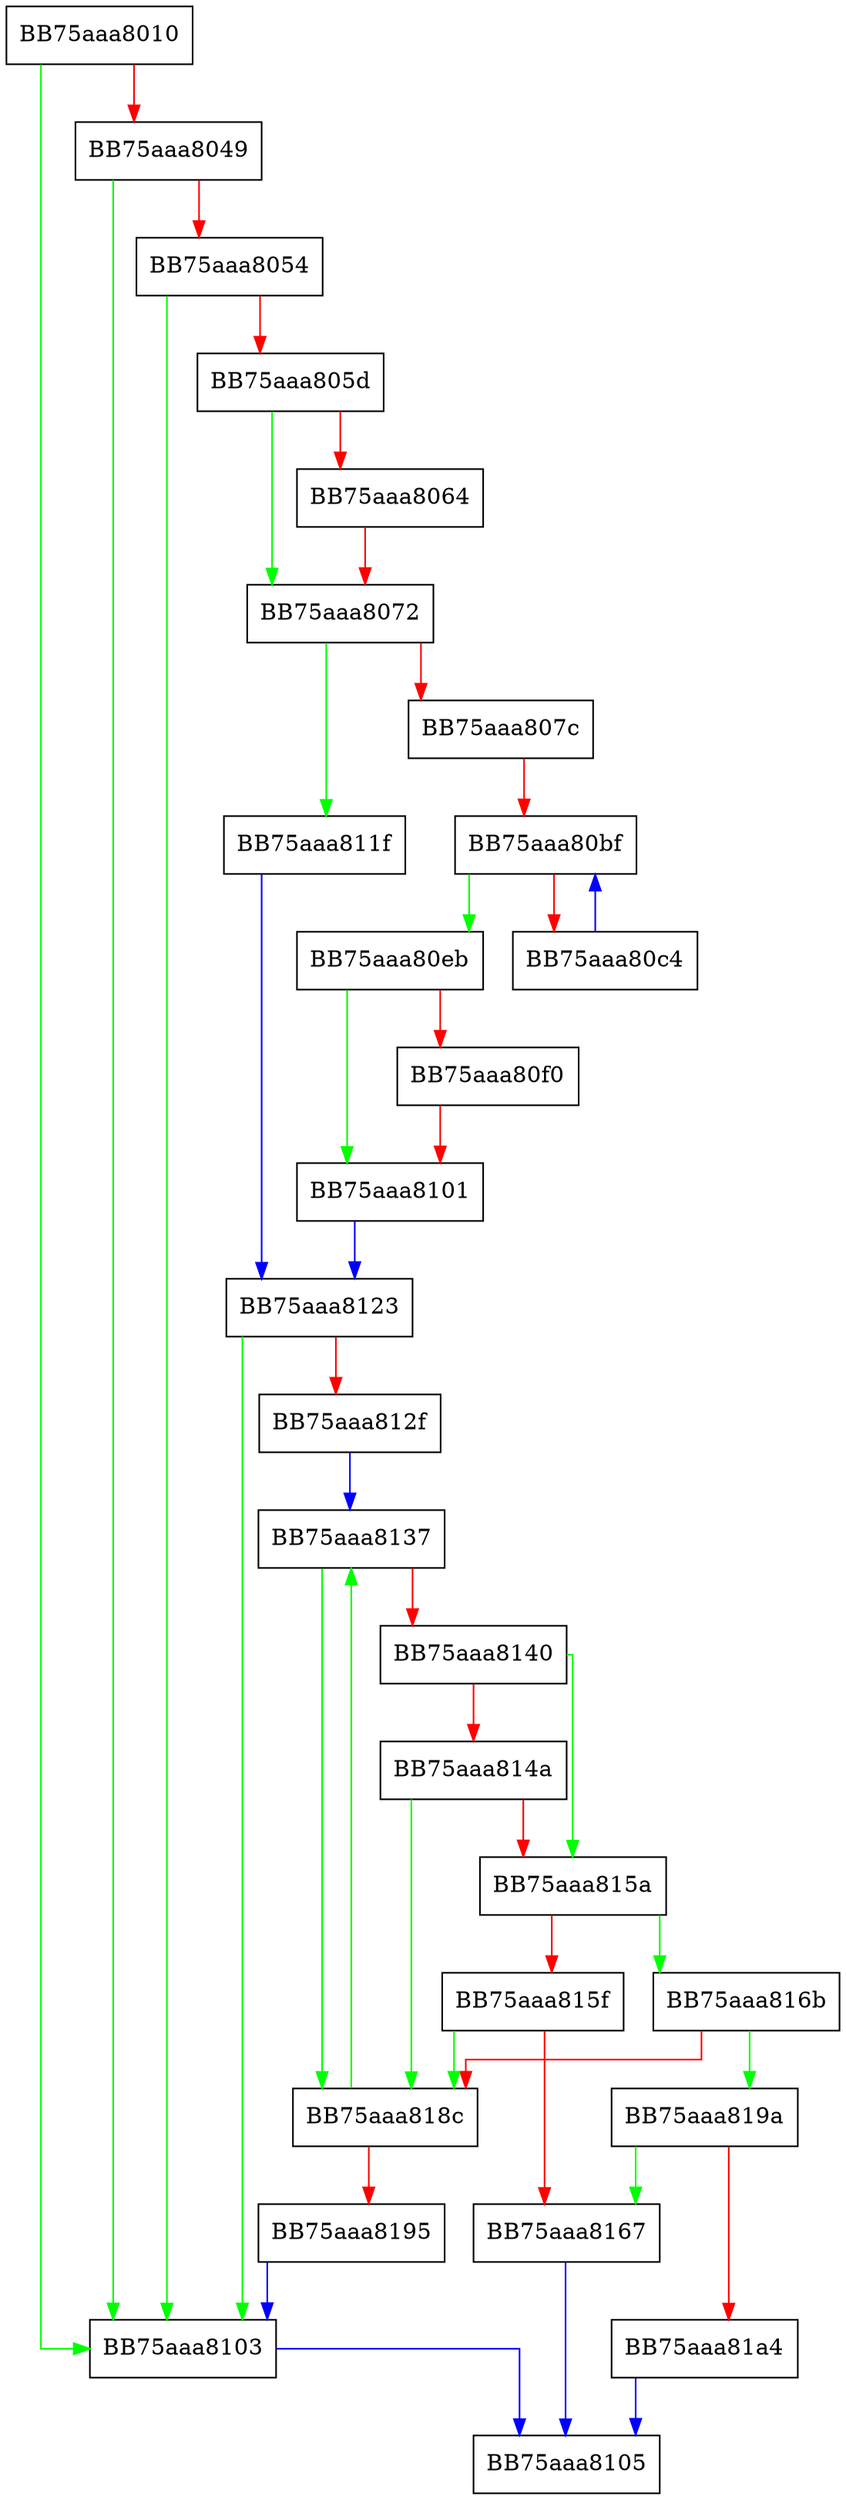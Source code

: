 digraph sigattr_MatchEnvVar {
  node [shape="box"];
  graph [splines=ortho];
  BB75aaa8010 -> BB75aaa8103 [color="green"];
  BB75aaa8010 -> BB75aaa8049 [color="red"];
  BB75aaa8049 -> BB75aaa8103 [color="green"];
  BB75aaa8049 -> BB75aaa8054 [color="red"];
  BB75aaa8054 -> BB75aaa8103 [color="green"];
  BB75aaa8054 -> BB75aaa805d [color="red"];
  BB75aaa805d -> BB75aaa8072 [color="green"];
  BB75aaa805d -> BB75aaa8064 [color="red"];
  BB75aaa8064 -> BB75aaa8072 [color="red"];
  BB75aaa8072 -> BB75aaa811f [color="green"];
  BB75aaa8072 -> BB75aaa807c [color="red"];
  BB75aaa807c -> BB75aaa80bf [color="red"];
  BB75aaa80bf -> BB75aaa80eb [color="green"];
  BB75aaa80bf -> BB75aaa80c4 [color="red"];
  BB75aaa80c4 -> BB75aaa80bf [color="blue"];
  BB75aaa80eb -> BB75aaa8101 [color="green"];
  BB75aaa80eb -> BB75aaa80f0 [color="red"];
  BB75aaa80f0 -> BB75aaa8101 [color="red"];
  BB75aaa8101 -> BB75aaa8123 [color="blue"];
  BB75aaa8103 -> BB75aaa8105 [color="blue"];
  BB75aaa811f -> BB75aaa8123 [color="blue"];
  BB75aaa8123 -> BB75aaa8103 [color="green"];
  BB75aaa8123 -> BB75aaa812f [color="red"];
  BB75aaa812f -> BB75aaa8137 [color="blue"];
  BB75aaa8137 -> BB75aaa818c [color="green"];
  BB75aaa8137 -> BB75aaa8140 [color="red"];
  BB75aaa8140 -> BB75aaa815a [color="green"];
  BB75aaa8140 -> BB75aaa814a [color="red"];
  BB75aaa814a -> BB75aaa818c [color="green"];
  BB75aaa814a -> BB75aaa815a [color="red"];
  BB75aaa815a -> BB75aaa816b [color="green"];
  BB75aaa815a -> BB75aaa815f [color="red"];
  BB75aaa815f -> BB75aaa818c [color="green"];
  BB75aaa815f -> BB75aaa8167 [color="red"];
  BB75aaa8167 -> BB75aaa8105 [color="blue"];
  BB75aaa816b -> BB75aaa819a [color="green"];
  BB75aaa816b -> BB75aaa818c [color="red"];
  BB75aaa818c -> BB75aaa8137 [color="green"];
  BB75aaa818c -> BB75aaa8195 [color="red"];
  BB75aaa8195 -> BB75aaa8103 [color="blue"];
  BB75aaa819a -> BB75aaa8167 [color="green"];
  BB75aaa819a -> BB75aaa81a4 [color="red"];
  BB75aaa81a4 -> BB75aaa8105 [color="blue"];
}